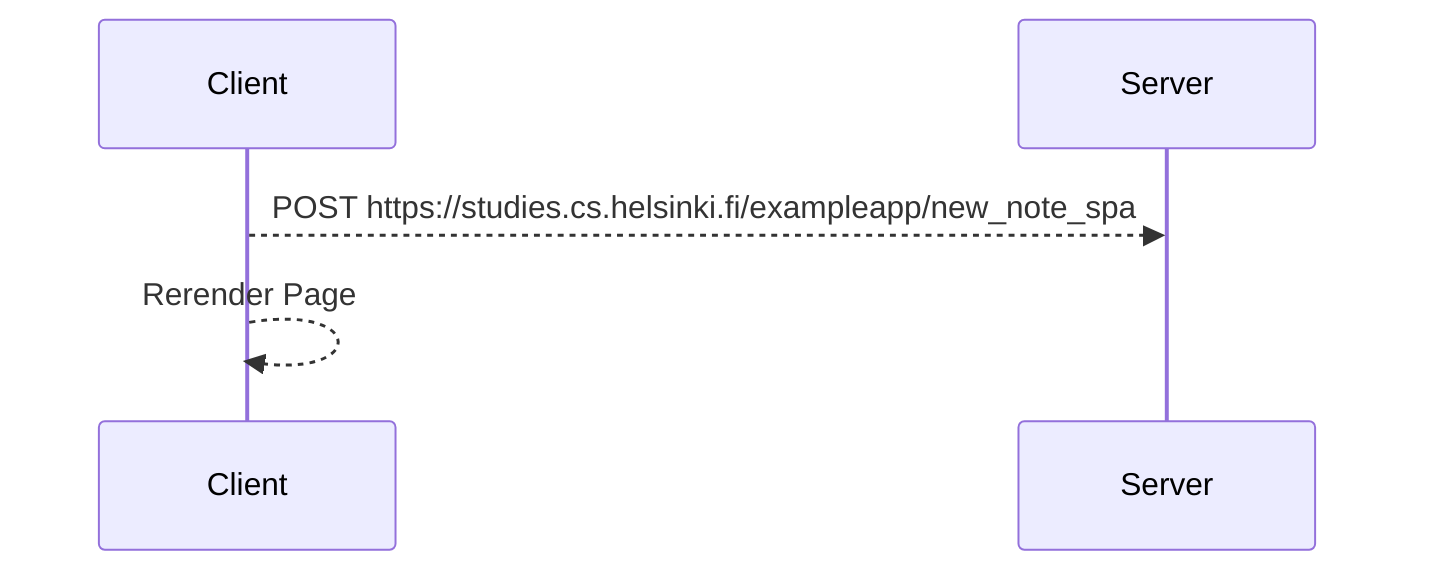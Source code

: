 sequenceDiagram
    Client -->> Server: POST https://studies.cs.helsinki.fi/exampleapp/new_note_spa
    Client -->> Client: Rerender Page